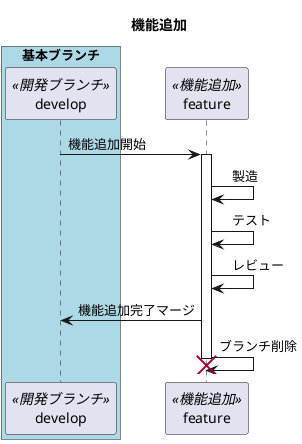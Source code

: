 @startuml
title 機能追加

box "基本ブランチ" #LightBlue
  participant develop as develop <<開発ブランチ>>
end box
participant "feature" as feature1 <<機能追加>>

develop -> feature1 : 機能追加開始
activate feature1
feature1 -> feature1 :　製造
feature1 -> feature1 :　テスト
feature1 -> feature1 :　レビュー
feature1 -> develop : 機能追加完了マージ
feature1 -> feature1 : ブランチ削除
destroy feature1
deactivate feature1


@enduml
